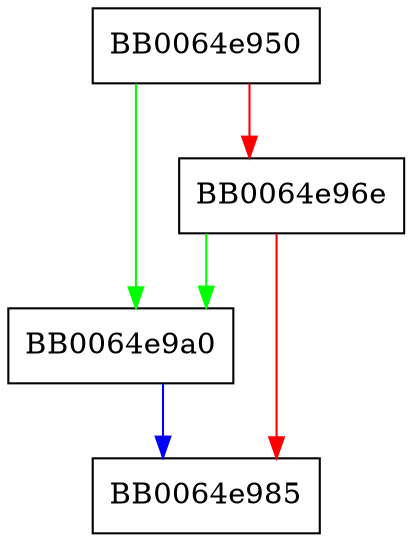 digraph TS_CONF_load_key {
  node [shape="box"];
  graph [splines=ortho];
  BB0064e950 -> BB0064e9a0 [color="green"];
  BB0064e950 -> BB0064e96e [color="red"];
  BB0064e96e -> BB0064e9a0 [color="green"];
  BB0064e96e -> BB0064e985 [color="red"];
  BB0064e9a0 -> BB0064e985 [color="blue"];
}